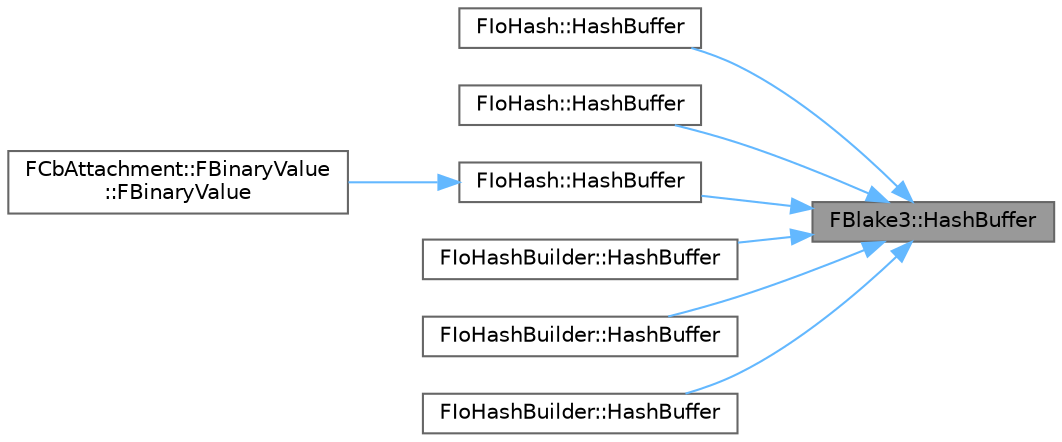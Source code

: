 digraph "FBlake3::HashBuffer"
{
 // INTERACTIVE_SVG=YES
 // LATEX_PDF_SIZE
  bgcolor="transparent";
  edge [fontname=Helvetica,fontsize=10,labelfontname=Helvetica,labelfontsize=10];
  node [fontname=Helvetica,fontsize=10,shape=box,height=0.2,width=0.4];
  rankdir="RL";
  Node1 [id="Node000001",label="FBlake3::HashBuffer",height=0.2,width=0.4,color="gray40", fillcolor="grey60", style="filled", fontcolor="black",tooltip="Calculate the hash of the buffer."];
  Node1 -> Node2 [id="edge1_Node000001_Node000002",dir="back",color="steelblue1",style="solid",tooltip=" "];
  Node2 [id="Node000002",label="FIoHash::HashBuffer",height=0.2,width=0.4,color="grey40", fillcolor="white", style="filled",URL="$d9/dfe/structFIoHash.html#a5d04d7d9a60b11e222fcc372959d028a",tooltip=" "];
  Node1 -> Node3 [id="edge2_Node000001_Node000003",dir="back",color="steelblue1",style="solid",tooltip=" "];
  Node3 [id="Node000003",label="FIoHash::HashBuffer",height=0.2,width=0.4,color="grey40", fillcolor="white", style="filled",URL="$d9/dfe/structFIoHash.html#ac96b557c6a55b89f39a7f75234e503bb",tooltip=" "];
  Node1 -> Node4 [id="edge3_Node000001_Node000004",dir="back",color="steelblue1",style="solid",tooltip=" "];
  Node4 [id="Node000004",label="FIoHash::HashBuffer",height=0.2,width=0.4,color="grey40", fillcolor="white", style="filled",URL="$d9/dfe/structFIoHash.html#aa84f4252a662d243adeea01de0f397a6",tooltip="Calculate the hash of the buffer."];
  Node4 -> Node5 [id="edge4_Node000004_Node000005",dir="back",color="steelblue1",style="solid",tooltip=" "];
  Node5 [id="Node000005",label="FCbAttachment::FBinaryValue\l::FBinaryValue",height=0.2,width=0.4,color="grey40", fillcolor="white", style="filled",URL="$d1/d7e/structFCbAttachment_1_1FBinaryValue.html#aa5cb52dffa63758267955e4932243164",tooltip=" "];
  Node1 -> Node6 [id="edge5_Node000001_Node000006",dir="back",color="steelblue1",style="solid",tooltip=" "];
  Node6 [id="Node000006",label="FIoHashBuilder::HashBuffer",height=0.2,width=0.4,color="grey40", fillcolor="white", style="filled",URL="$d6/d94/classFIoHashBuilder.html#af71a4068f1e6a2a92cc42f4aed0a50b0",tooltip=" "];
  Node1 -> Node7 [id="edge6_Node000001_Node000007",dir="back",color="steelblue1",style="solid",tooltip=" "];
  Node7 [id="Node000007",label="FIoHashBuilder::HashBuffer",height=0.2,width=0.4,color="grey40", fillcolor="white", style="filled",URL="$d6/d94/classFIoHashBuilder.html#a064fb7838caf540289797e5d96c24239",tooltip=" "];
  Node1 -> Node8 [id="edge7_Node000001_Node000008",dir="back",color="steelblue1",style="solid",tooltip=" "];
  Node8 [id="Node000008",label="FIoHashBuilder::HashBuffer",height=0.2,width=0.4,color="grey40", fillcolor="white", style="filled",URL="$d6/d94/classFIoHashBuilder.html#ac5920a8d66ab116824d1ead4e407c93a",tooltip="Calculate the hash of the buffer."];
}
